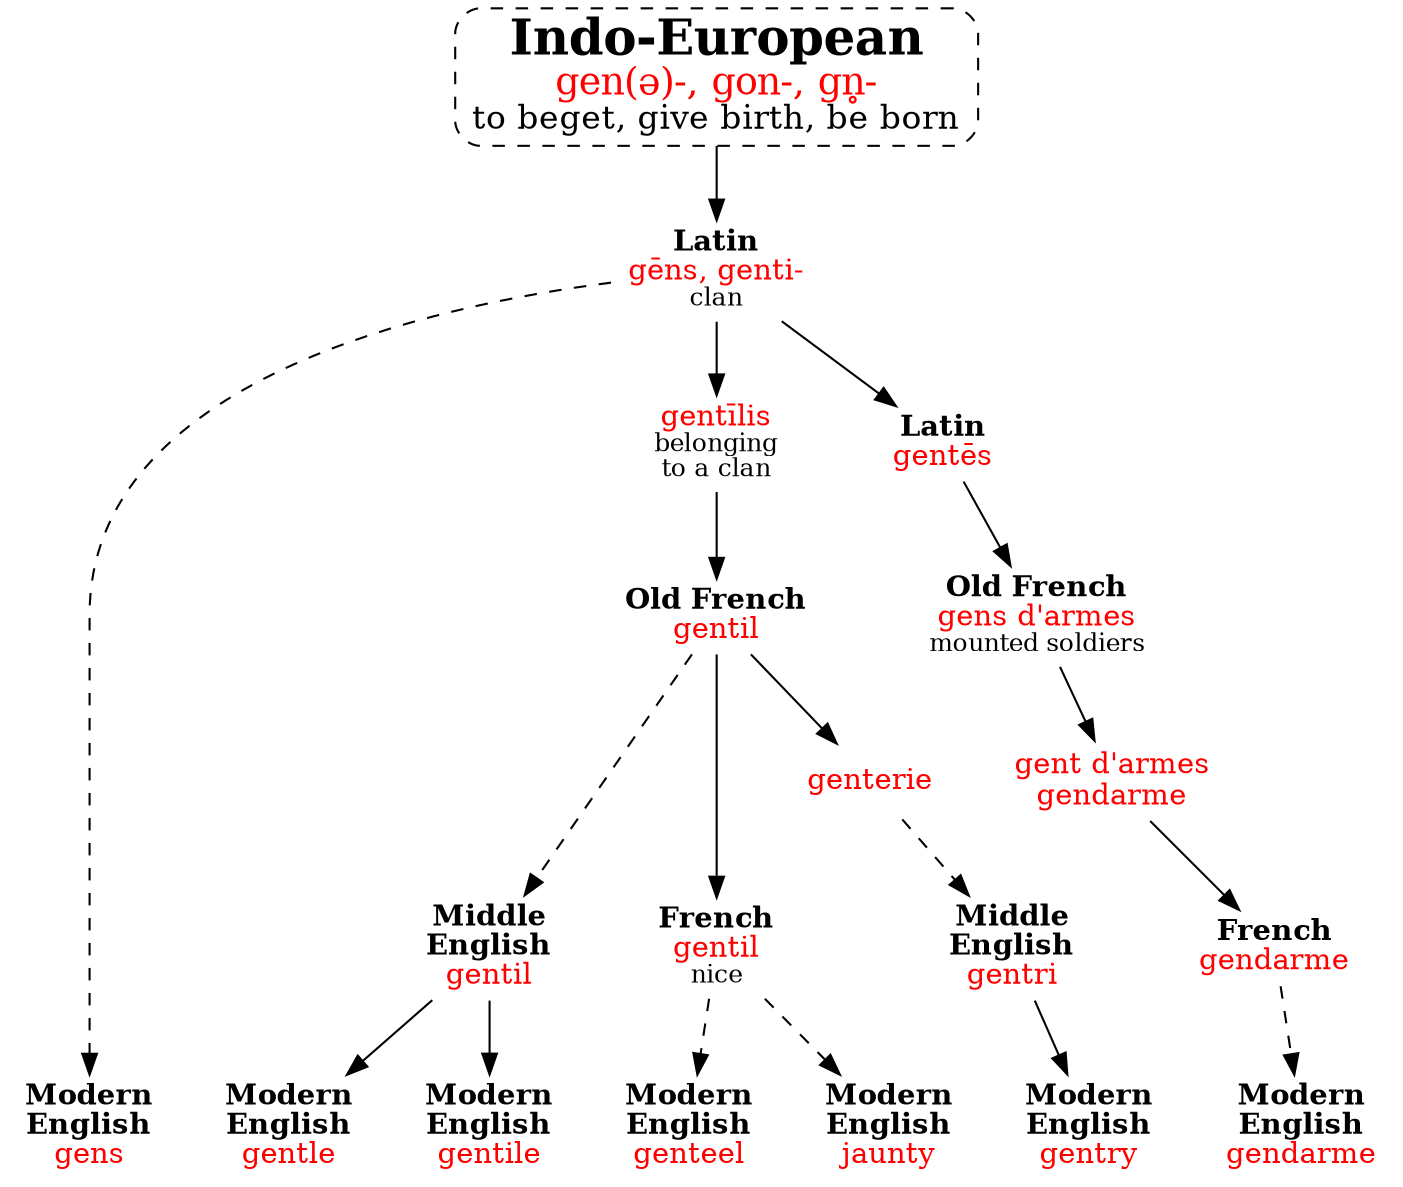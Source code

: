 strict digraph {
node [shape=none]

genIE [label=<<font point-size="24"><b>Indo-European</b></font><br/><font point-size="18" color="red">gen(ə)-, gon-, gn̥-</font><br/><font point-size="16">to beget, give birth, be born</font>> shape=box style="dashed,rounded" URL="gen-birth3.svg" tooltip=""]


// gens
genIE -> gensL
gensL -> gens [style=dashed]
gensL [label=<<b>Latin</b><br/><font color="red">gēns, genti-</font><br/><font point-size="12">clan</font>>]
gens [label=<<b>Modern<br/>English</b><br/><font color="red">gens</font>>]

// gentle
gensL -> gentilisL -> gentilOF
gentilOF -> gentilME [style=dashed]
gentilME -> gentle
gentilisL [label=<<font color="red">gentīlis</font><br/><font point-size="12">belonging<br/>to a clan</font>>]
gentilOF [label=<<b>Old French</b><br/><font color="red">gentil</font>>]
gentilME [label=<<b>Middle<br/>English</b><br/><font color="red">gentil</font>>]
gentle [label=<<b>Modern<br/>English</b><br/><font color="red">gentle</font>>]

// genteel
gentilOF -> gentilF
gentilF -> genteel [style=dashed]
gentilF [label=<<b>French</b><br/><font color="red">gentil</font><br/><font point-size="12">nice</font>>]
genteel [label=<<b>Modern<br/>English</b><br/><font color="red">genteel</font>>]

// jaunty
gentilF -> jaunty [style=dashed]
jaunty [label=<<b>Modern<br/>English</b><br/><font color="red">jaunty</font>>]

// gentile
// gentilisL -> gentilME [style=dashed]
gentilME -> gentile
// gentilME [label=<<b>Middle<br/>English</b><br/><font color="red">gentil</font>>]
gentile [label=<<b>Modern<br/>English</b><br/><font color="red">gentile</font>>]

// gentry
gentilOF -> genterieOF
genterieOF -> gentriME [style=dashed]
gentriME -> gentry
genterieOF [label=<<font color="red">genterie</font>>]
gentriME [label=<<b>Middle<br/>English</b><br/><font color="red">gentri</font>>]
gentry [label=<<b>Modern<br/>English</b><br/><font color="red">gentry</font>>]

// gendarme
gensL -> gentesL -> gensdarmesOF -> gendarmeOF -> gendarmeF
gendarmeF -> gendarme [style=dashed]
gentesL [label=<<b>Latin</b><br/><font color="red">gentēs</font>>]
gensdarmesOF [label=<<b>Old French</b><br/><font color="red">gens d'armes</font><br/><font point-size="12">mounted soldiers</font>>]
gendarmeOF  [label=<<font color="red">gent d'armes<br/>gendarme</font>>]
gendarmeF [label=<<b>French</b><br/><font color="red">gendarme</font>>]
gendarme [label=<<b>Modern<br/>English</b><br/><font color="red">gendarme</font>>]

{ rank=sink gens gentle genteel gentile gentry jaunty gendarme }
}